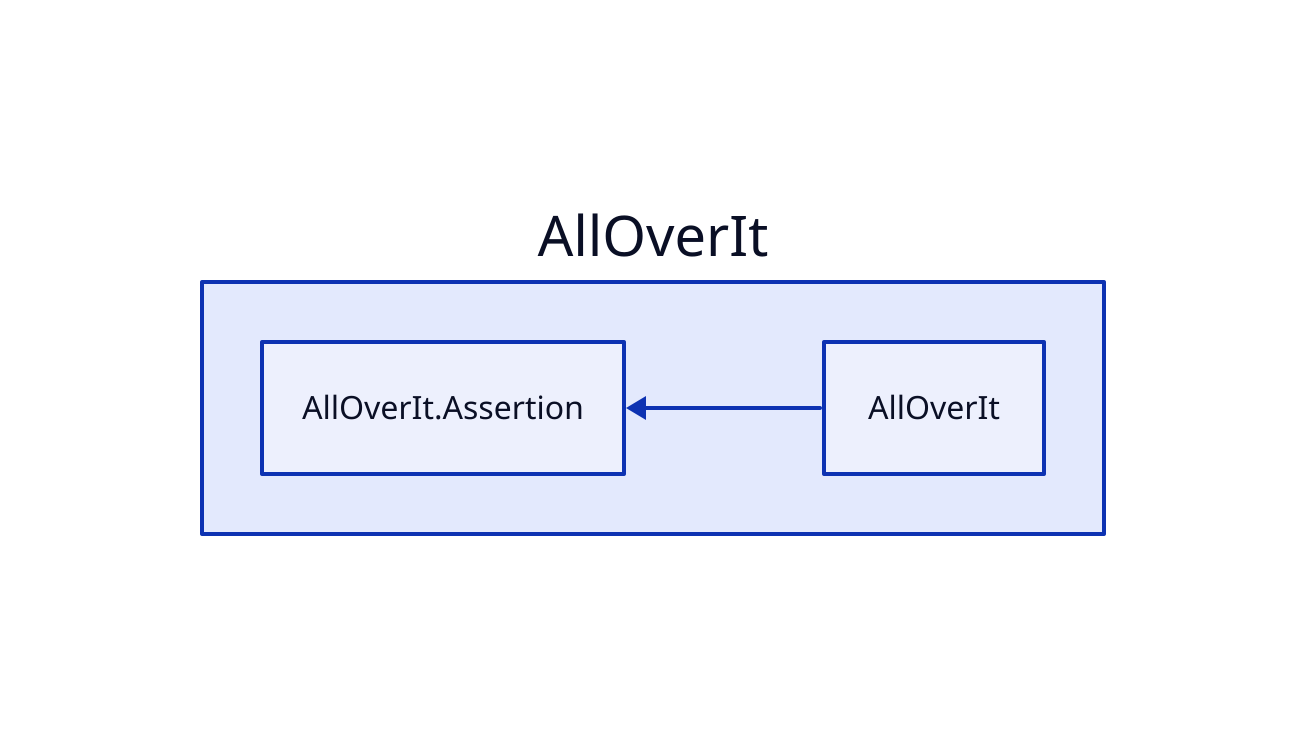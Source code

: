 direction: left

aoi: AllOverIt
aoi.alloverit: AllOverIt
aoi.alloverit-assertion: AllOverIt.Assertion
aoi.alloverit-assertion <- aoi.alloverit
